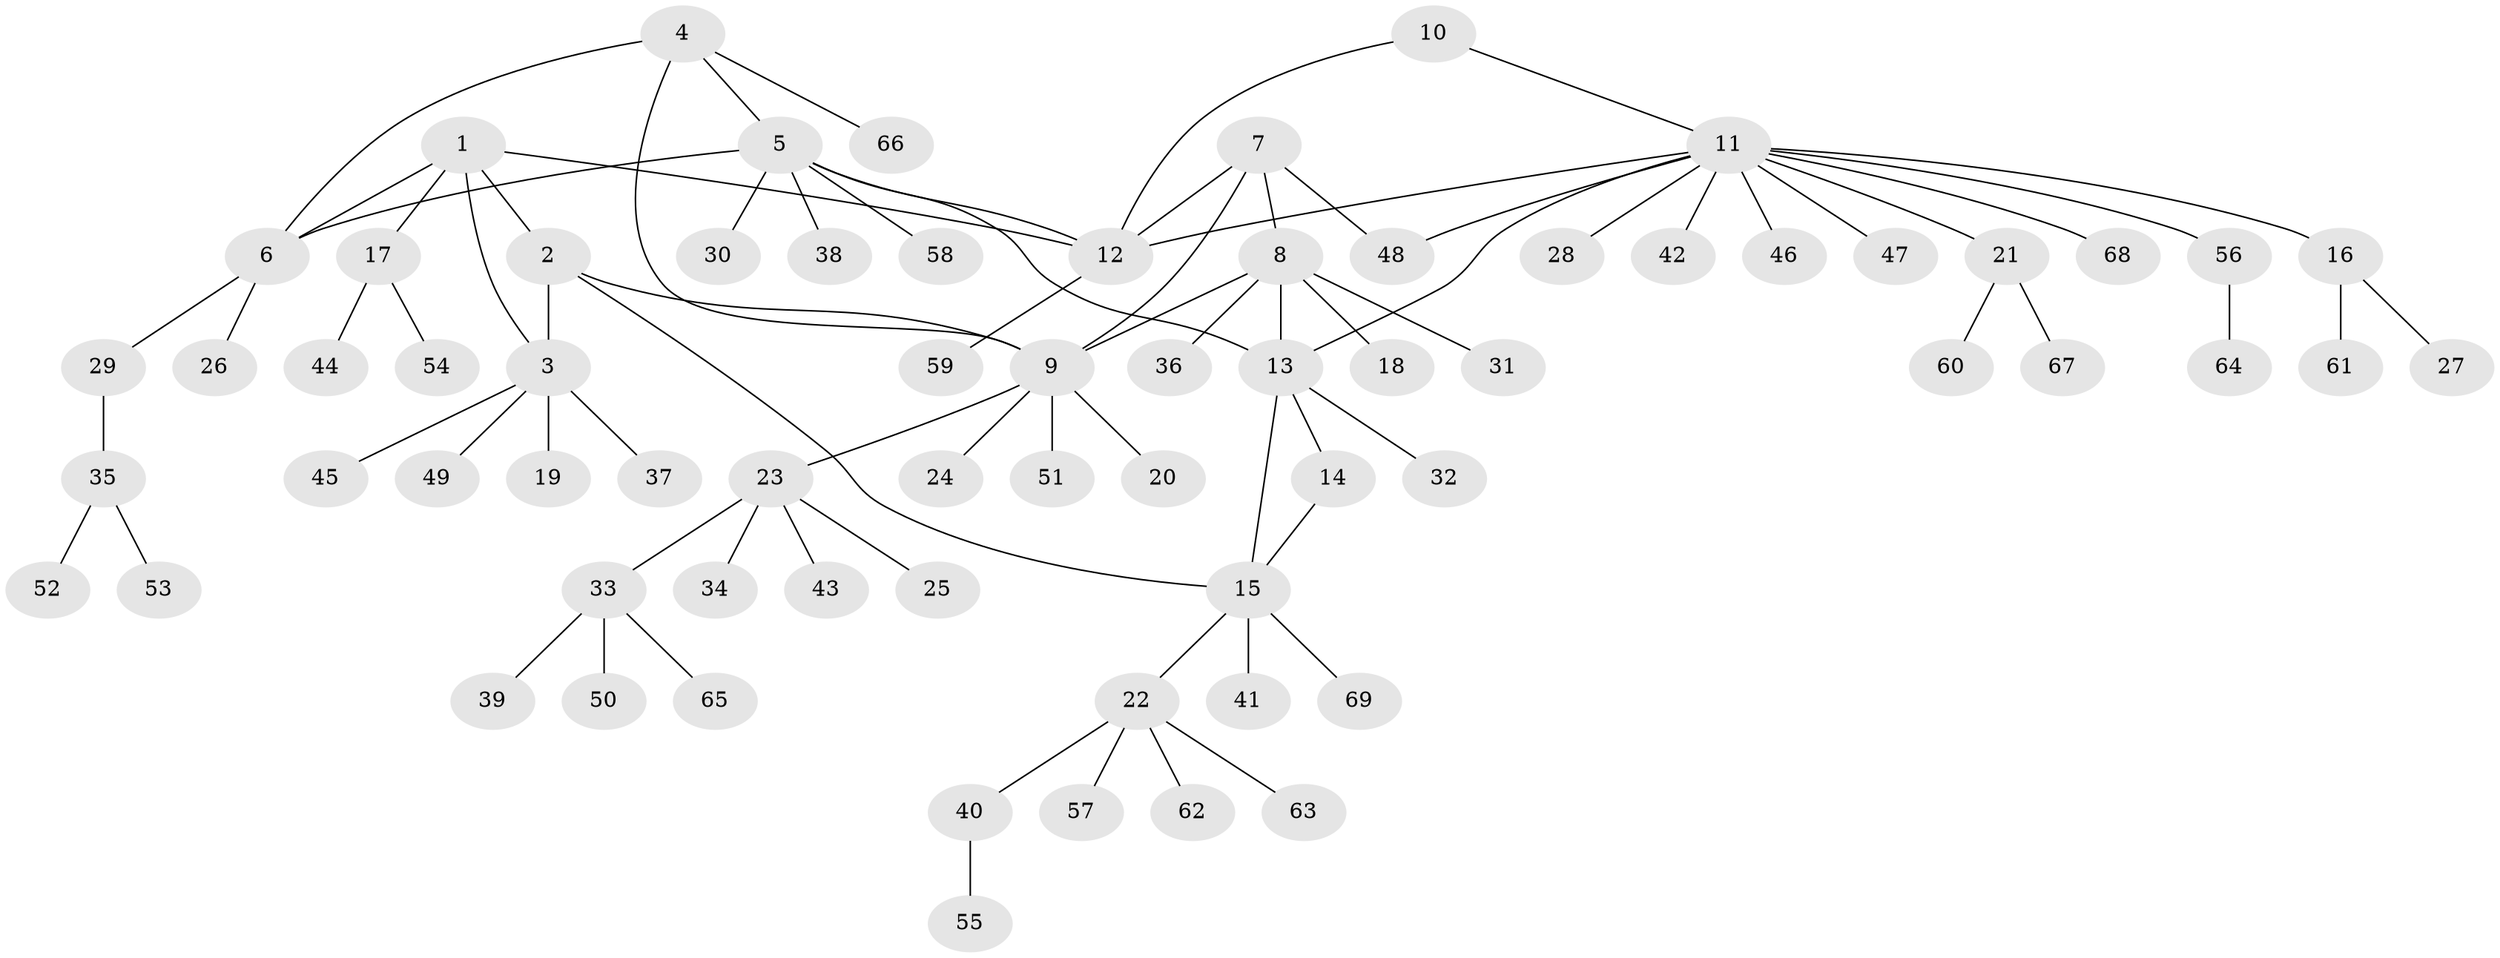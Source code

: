 // Generated by graph-tools (version 1.1) at 2025/37/03/09/25 02:37:15]
// undirected, 69 vertices, 80 edges
graph export_dot {
graph [start="1"]
  node [color=gray90,style=filled];
  1;
  2;
  3;
  4;
  5;
  6;
  7;
  8;
  9;
  10;
  11;
  12;
  13;
  14;
  15;
  16;
  17;
  18;
  19;
  20;
  21;
  22;
  23;
  24;
  25;
  26;
  27;
  28;
  29;
  30;
  31;
  32;
  33;
  34;
  35;
  36;
  37;
  38;
  39;
  40;
  41;
  42;
  43;
  44;
  45;
  46;
  47;
  48;
  49;
  50;
  51;
  52;
  53;
  54;
  55;
  56;
  57;
  58;
  59;
  60;
  61;
  62;
  63;
  64;
  65;
  66;
  67;
  68;
  69;
  1 -- 2;
  1 -- 3;
  1 -- 6;
  1 -- 12;
  1 -- 17;
  2 -- 3;
  2 -- 9;
  2 -- 15;
  3 -- 19;
  3 -- 37;
  3 -- 45;
  3 -- 49;
  4 -- 5;
  4 -- 6;
  4 -- 9;
  4 -- 66;
  5 -- 6;
  5 -- 12;
  5 -- 13;
  5 -- 30;
  5 -- 38;
  5 -- 58;
  6 -- 26;
  6 -- 29;
  7 -- 8;
  7 -- 9;
  7 -- 12;
  7 -- 48;
  8 -- 9;
  8 -- 13;
  8 -- 18;
  8 -- 31;
  8 -- 36;
  9 -- 20;
  9 -- 23;
  9 -- 24;
  9 -- 51;
  10 -- 11;
  10 -- 12;
  11 -- 12;
  11 -- 13;
  11 -- 16;
  11 -- 21;
  11 -- 28;
  11 -- 42;
  11 -- 46;
  11 -- 47;
  11 -- 48;
  11 -- 56;
  11 -- 68;
  12 -- 59;
  13 -- 14;
  13 -- 15;
  13 -- 32;
  14 -- 15;
  15 -- 22;
  15 -- 41;
  15 -- 69;
  16 -- 27;
  16 -- 61;
  17 -- 44;
  17 -- 54;
  21 -- 60;
  21 -- 67;
  22 -- 40;
  22 -- 57;
  22 -- 62;
  22 -- 63;
  23 -- 25;
  23 -- 33;
  23 -- 34;
  23 -- 43;
  29 -- 35;
  33 -- 39;
  33 -- 50;
  33 -- 65;
  35 -- 52;
  35 -- 53;
  40 -- 55;
  56 -- 64;
}
